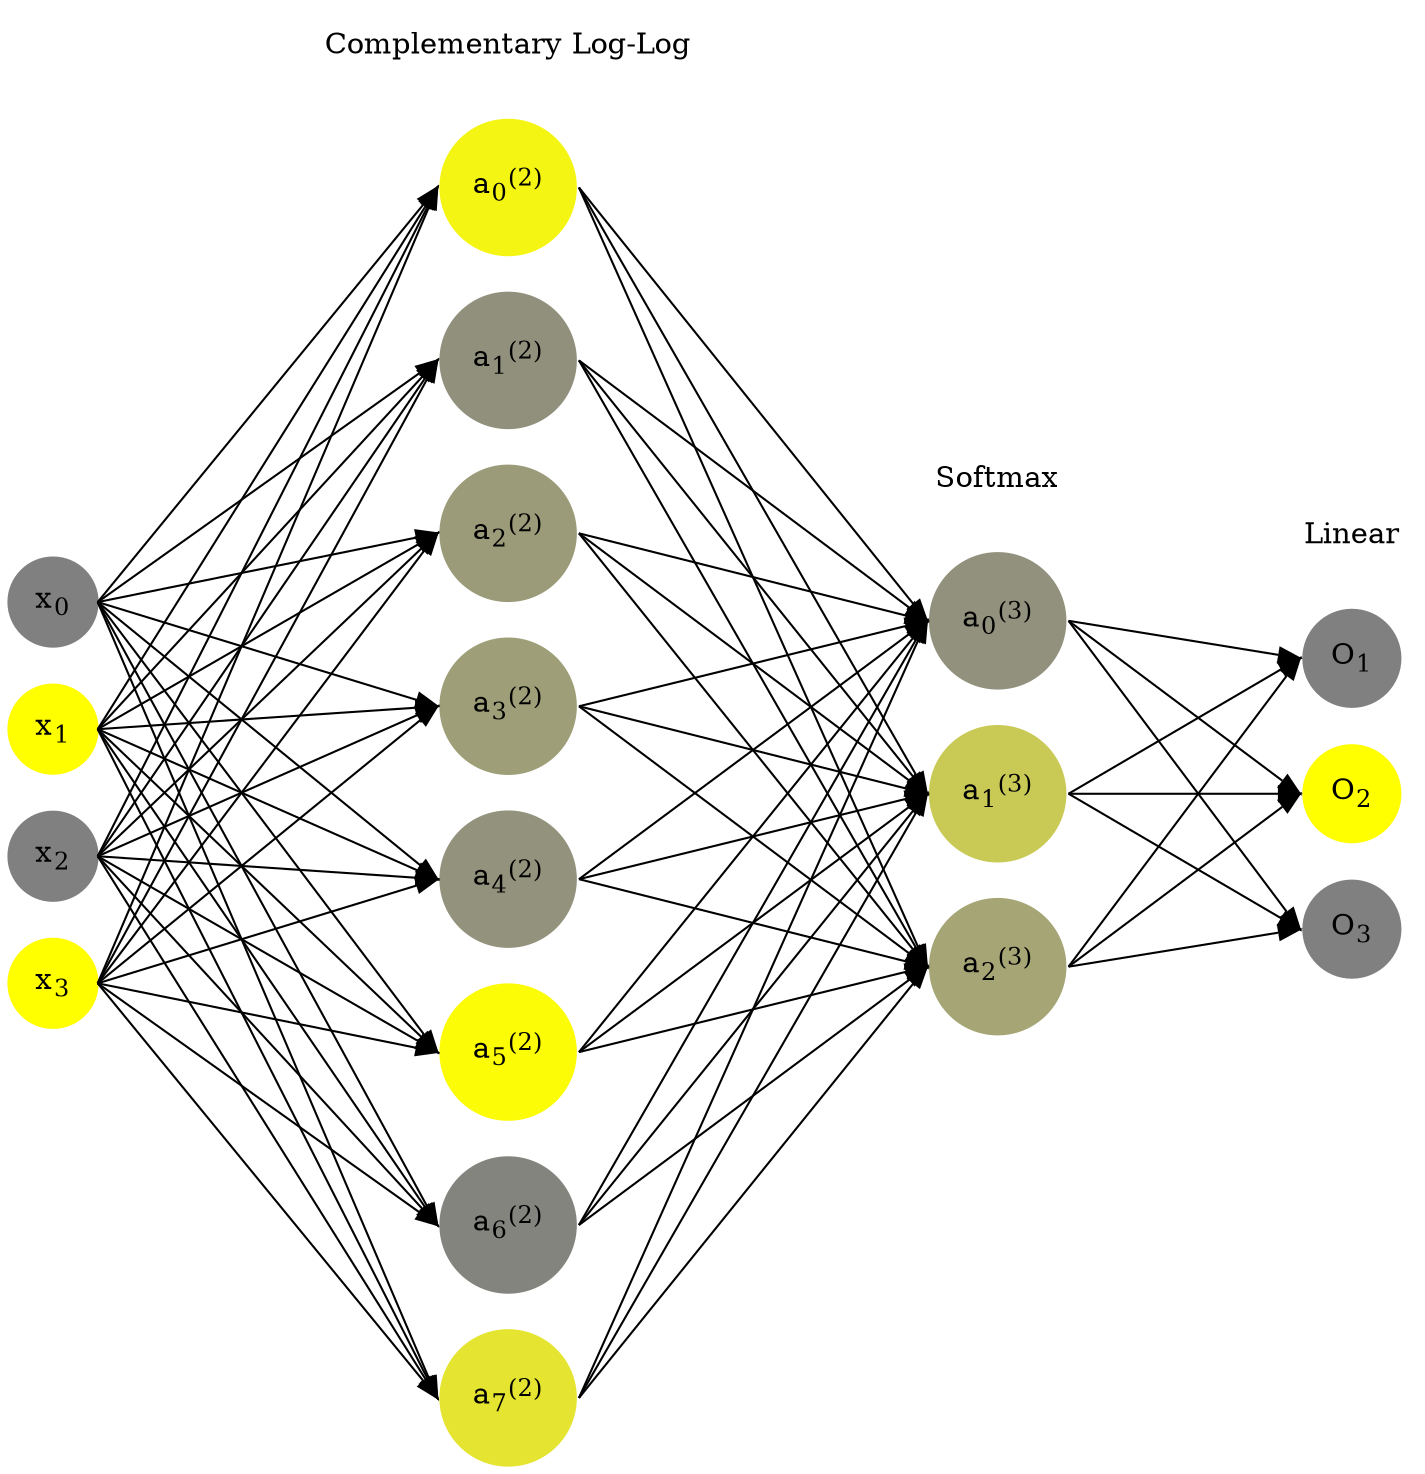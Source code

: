 digraph G {
	rankdir = LR;
	splines=false;
	edge[style=invis];
	ranksep= 1.4;
	{
	node [shape=circle, color="0.1667, 0.0, 0.5", style=filled, fillcolor="0.1667, 0.0, 0.5"];
	x0 [label=<x<sub>0</sub>>];
	}
	{
	node [shape=circle, color="0.1667, 1.0, 1.0", style=filled, fillcolor="0.1667, 1.0, 1.0"];
	x1 [label=<x<sub>1</sub>>];
	}
	{
	node [shape=circle, color="0.1667, 0.0, 0.5", style=filled, fillcolor="0.1667, 0.0, 0.5"];
	x2 [label=<x<sub>2</sub>>];
	}
	{
	node [shape=circle, color="0.1667, 1.0, 1.0", style=filled, fillcolor="0.1667, 1.0, 1.0"];
	x3 [label=<x<sub>3</sub>>];
	}
	{
	node [shape=circle, color="0.1667, 0.916013, 0.958006", style=filled, fillcolor="0.1667, 0.916013, 0.958006"];
	a02 [label=<a<sub>0</sub><sup>(2)</sup>>];
	}
	{
	node [shape=circle, color="0.1667, 0.128163, 0.564081", style=filled, fillcolor="0.1667, 0.128163, 0.564081"];
	a12 [label=<a<sub>1</sub><sup>(2)</sup>>];
	}
	{
	node [shape=circle, color="0.1667, 0.213604, 0.606802", style=filled, fillcolor="0.1667, 0.213604, 0.606802"];
	a22 [label=<a<sub>2</sub><sup>(2)</sup>>];
	}
	{
	node [shape=circle, color="0.1667, 0.240454, 0.620227", style=filled, fillcolor="0.1667, 0.240454, 0.620227"];
	a32 [label=<a<sub>3</sub><sup>(2)</sup>>];
	}
	{
	node [shape=circle, color="0.1667, 0.146447, 0.573224", style=filled, fillcolor="0.1667, 0.146447, 0.573224"];
	a42 [label=<a<sub>4</sub><sup>(2)</sup>>];
	}
	{
	node [shape=circle, color="0.1667, 0.970893, 0.985447", style=filled, fillcolor="0.1667, 0.970893, 0.985447"];
	a52 [label=<a<sub>5</sub><sup>(2)</sup>>];
	}
	{
	node [shape=circle, color="0.1667, 0.034120, 0.517060", style=filled, fillcolor="0.1667, 0.034120, 0.517060"];
	a62 [label=<a<sub>6</sub><sup>(2)</sup>>];
	}
	{
	node [shape=circle, color="0.1667, 0.784917, 0.892459", style=filled, fillcolor="0.1667, 0.784917, 0.892459"];
	a72 [label=<a<sub>7</sub><sup>(2)</sup>>];
	}
	{
	node [shape=circle, color="0.1667, 0.137178, 0.568589", style=filled, fillcolor="0.1667, 0.137178, 0.568589"];
	a03 [label=<a<sub>0</sub><sup>(3)</sup>>];
	}
	{
	node [shape=circle, color="0.1667, 0.572237, 0.786118", style=filled, fillcolor="0.1667, 0.572237, 0.786118"];
	a13 [label=<a<sub>1</sub><sup>(3)</sup>>];
	}
	{
	node [shape=circle, color="0.1667, 0.290585, 0.645292", style=filled, fillcolor="0.1667, 0.290585, 0.645292"];
	a23 [label=<a<sub>2</sub><sup>(3)</sup>>];
	}
	{
	node [shape=circle, color="0.1667, 0.0, 0.5", style=filled, fillcolor="0.1667, 0.0, 0.5"];
	O1 [label=<O<sub>1</sub>>];
	}
	{
	node [shape=circle, color="0.1667, 1.0, 1.0", style=filled, fillcolor="0.1667, 1.0, 1.0"];
	O2 [label=<O<sub>2</sub>>];
	}
	{
	node [shape=circle, color="0.1667, 0.0, 0.5", style=filled, fillcolor="0.1667, 0.0, 0.5"];
	O3 [label=<O<sub>3</sub>>];
	}
	{
	rank=same;
	x0->x1->x2->x3;
	}
	{
	rank=same;
	a02->a12->a22->a32->a42->a52->a62->a72;
	}
	{
	rank=same;
	a03->a13->a23;
	}
	{
	rank=same;
	O1->O2->O3;
	}
	l1 [shape=plaintext,label="Complementary Log-Log"];
	l1->a02;
	{rank=same; l1;a02};
	l2 [shape=plaintext,label="Softmax"];
	l2->a03;
	{rank=same; l2;a03};
	l3 [shape=plaintext,label="Linear"];
	l3->O1;
	{rank=same; l3;O1};
edge[style=solid, tailport=e, headport=w];
	{x0;x1;x2;x3} -> {a02;a12;a22;a32;a42;a52;a62;a72};
	{a02;a12;a22;a32;a42;a52;a62;a72} -> {a03;a13;a23};
	{a03;a13;a23} -> {O1,O2,O3};
}